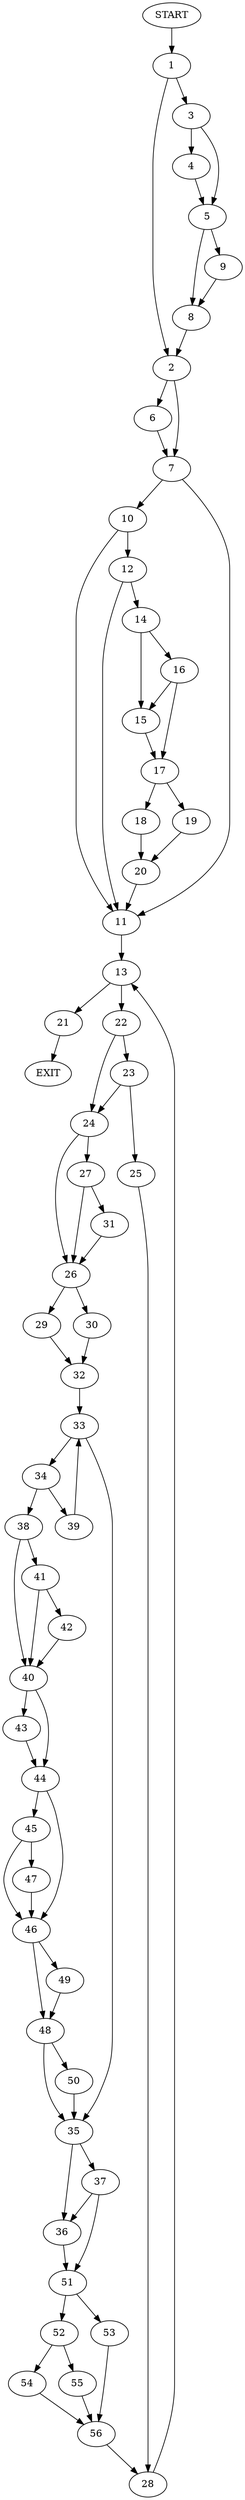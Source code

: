 digraph {
0 [label="START"]
57 [label="EXIT"]
0 -> 1
1 -> 2
1 -> 3
3 -> 4
3 -> 5
2 -> 6
2 -> 7
5 -> 8
5 -> 9
4 -> 5
8 -> 2
9 -> 8
7 -> 10
7 -> 11
6 -> 7
10 -> 11
10 -> 12
11 -> 13
12 -> 11
12 -> 14
14 -> 15
14 -> 16
15 -> 17
16 -> 15
16 -> 17
17 -> 18
17 -> 19
19 -> 20
18 -> 20
20 -> 11
13 -> 21
13 -> 22
22 -> 23
22 -> 24
21 -> 57
23 -> 25
23 -> 24
24 -> 26
24 -> 27
25 -> 28
28 -> 13
26 -> 29
26 -> 30
27 -> 26
27 -> 31
31 -> 26
30 -> 32
29 -> 32
32 -> 33
33 -> 34
33 -> 35
35 -> 36
35 -> 37
34 -> 38
34 -> 39
39 -> 33
38 -> 40
38 -> 41
41 -> 42
41 -> 40
40 -> 43
40 -> 44
42 -> 40
43 -> 44
44 -> 45
44 -> 46
45 -> 47
45 -> 46
46 -> 48
46 -> 49
47 -> 46
48 -> 50
48 -> 35
49 -> 48
50 -> 35
37 -> 36
37 -> 51
36 -> 51
51 -> 52
51 -> 53
52 -> 54
52 -> 55
53 -> 56
56 -> 28
54 -> 56
55 -> 56
}
